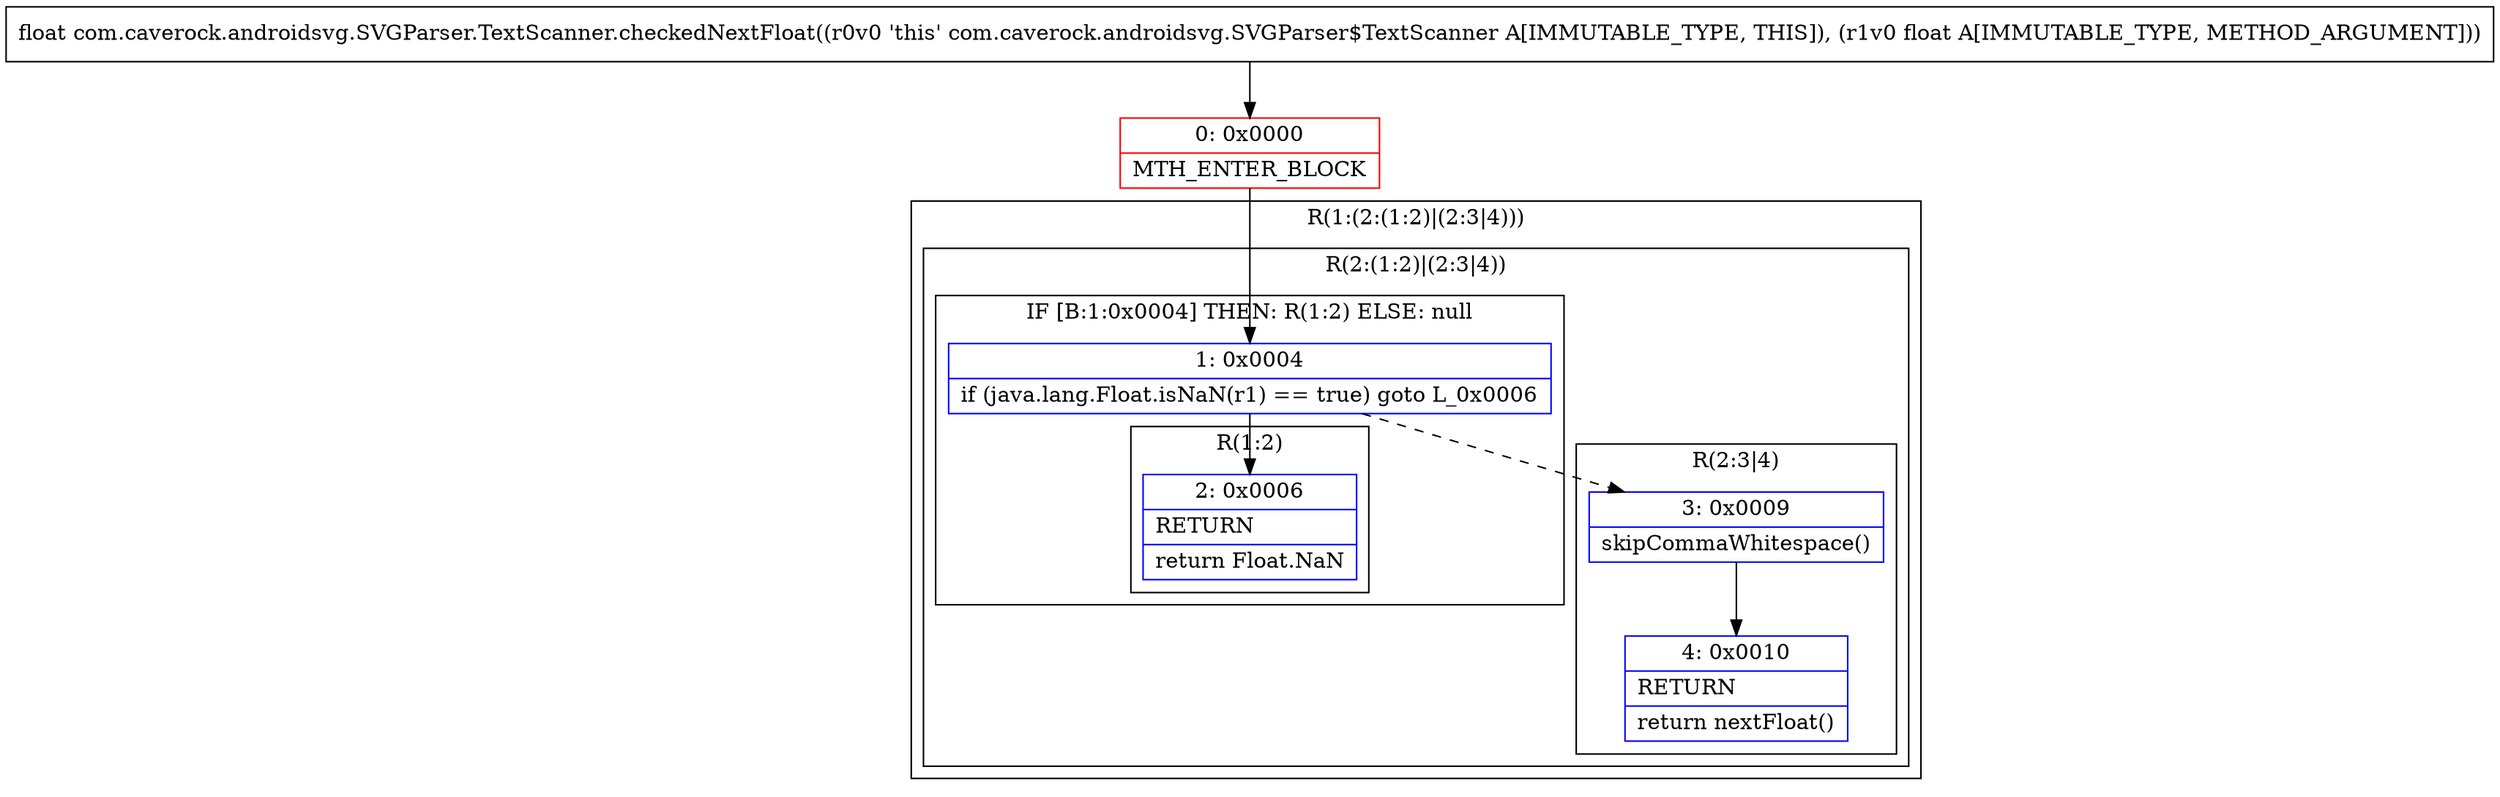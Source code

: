 digraph "CFG forcom.caverock.androidsvg.SVGParser.TextScanner.checkedNextFloat(F)F" {
subgraph cluster_Region_2043507585 {
label = "R(1:(2:(1:2)|(2:3|4)))";
node [shape=record,color=blue];
subgraph cluster_Region_1708898965 {
label = "R(2:(1:2)|(2:3|4))";
node [shape=record,color=blue];
subgraph cluster_IfRegion_1768848226 {
label = "IF [B:1:0x0004] THEN: R(1:2) ELSE: null";
node [shape=record,color=blue];
Node_1 [shape=record,label="{1\:\ 0x0004|if (java.lang.Float.isNaN(r1) == true) goto L_0x0006\l}"];
subgraph cluster_Region_1429787037 {
label = "R(1:2)";
node [shape=record,color=blue];
Node_2 [shape=record,label="{2\:\ 0x0006|RETURN\l|return Float.NaN\l}"];
}
}
subgraph cluster_Region_1207689664 {
label = "R(2:3|4)";
node [shape=record,color=blue];
Node_3 [shape=record,label="{3\:\ 0x0009|skipCommaWhitespace()\l}"];
Node_4 [shape=record,label="{4\:\ 0x0010|RETURN\l|return nextFloat()\l}"];
}
}
}
Node_0 [shape=record,color=red,label="{0\:\ 0x0000|MTH_ENTER_BLOCK\l}"];
MethodNode[shape=record,label="{float com.caverock.androidsvg.SVGParser.TextScanner.checkedNextFloat((r0v0 'this' com.caverock.androidsvg.SVGParser$TextScanner A[IMMUTABLE_TYPE, THIS]), (r1v0 float A[IMMUTABLE_TYPE, METHOD_ARGUMENT])) }"];
MethodNode -> Node_0;
Node_1 -> Node_2;
Node_1 -> Node_3[style=dashed];
Node_3 -> Node_4;
Node_0 -> Node_1;
}


